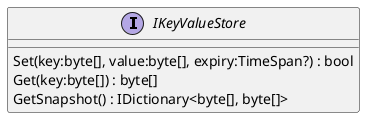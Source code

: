 @startuml
interface IKeyValueStore {
    Set(key:byte[], value:byte[], expiry:TimeSpan?) : bool
    Get(key:byte[]) : byte[]
    GetSnapshot() : IDictionary<byte[], byte[]>
}
@enduml
